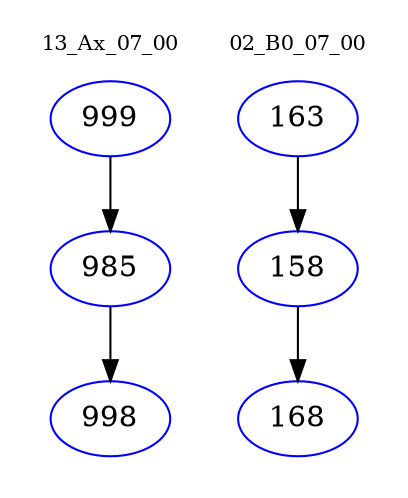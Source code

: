 digraph{
subgraph cluster_0 {
color = white
label = "13_Ax_07_00";
fontsize=10;
T0_999 [label="999", color="blue"]
T0_999 -> T0_985 [color="black"]
T0_985 [label="985", color="blue"]
T0_985 -> T0_998 [color="black"]
T0_998 [label="998", color="blue"]
}
subgraph cluster_1 {
color = white
label = "02_B0_07_00";
fontsize=10;
T1_163 [label="163", color="blue"]
T1_163 -> T1_158 [color="black"]
T1_158 [label="158", color="blue"]
T1_158 -> T1_168 [color="black"]
T1_168 [label="168", color="blue"]
}
}
